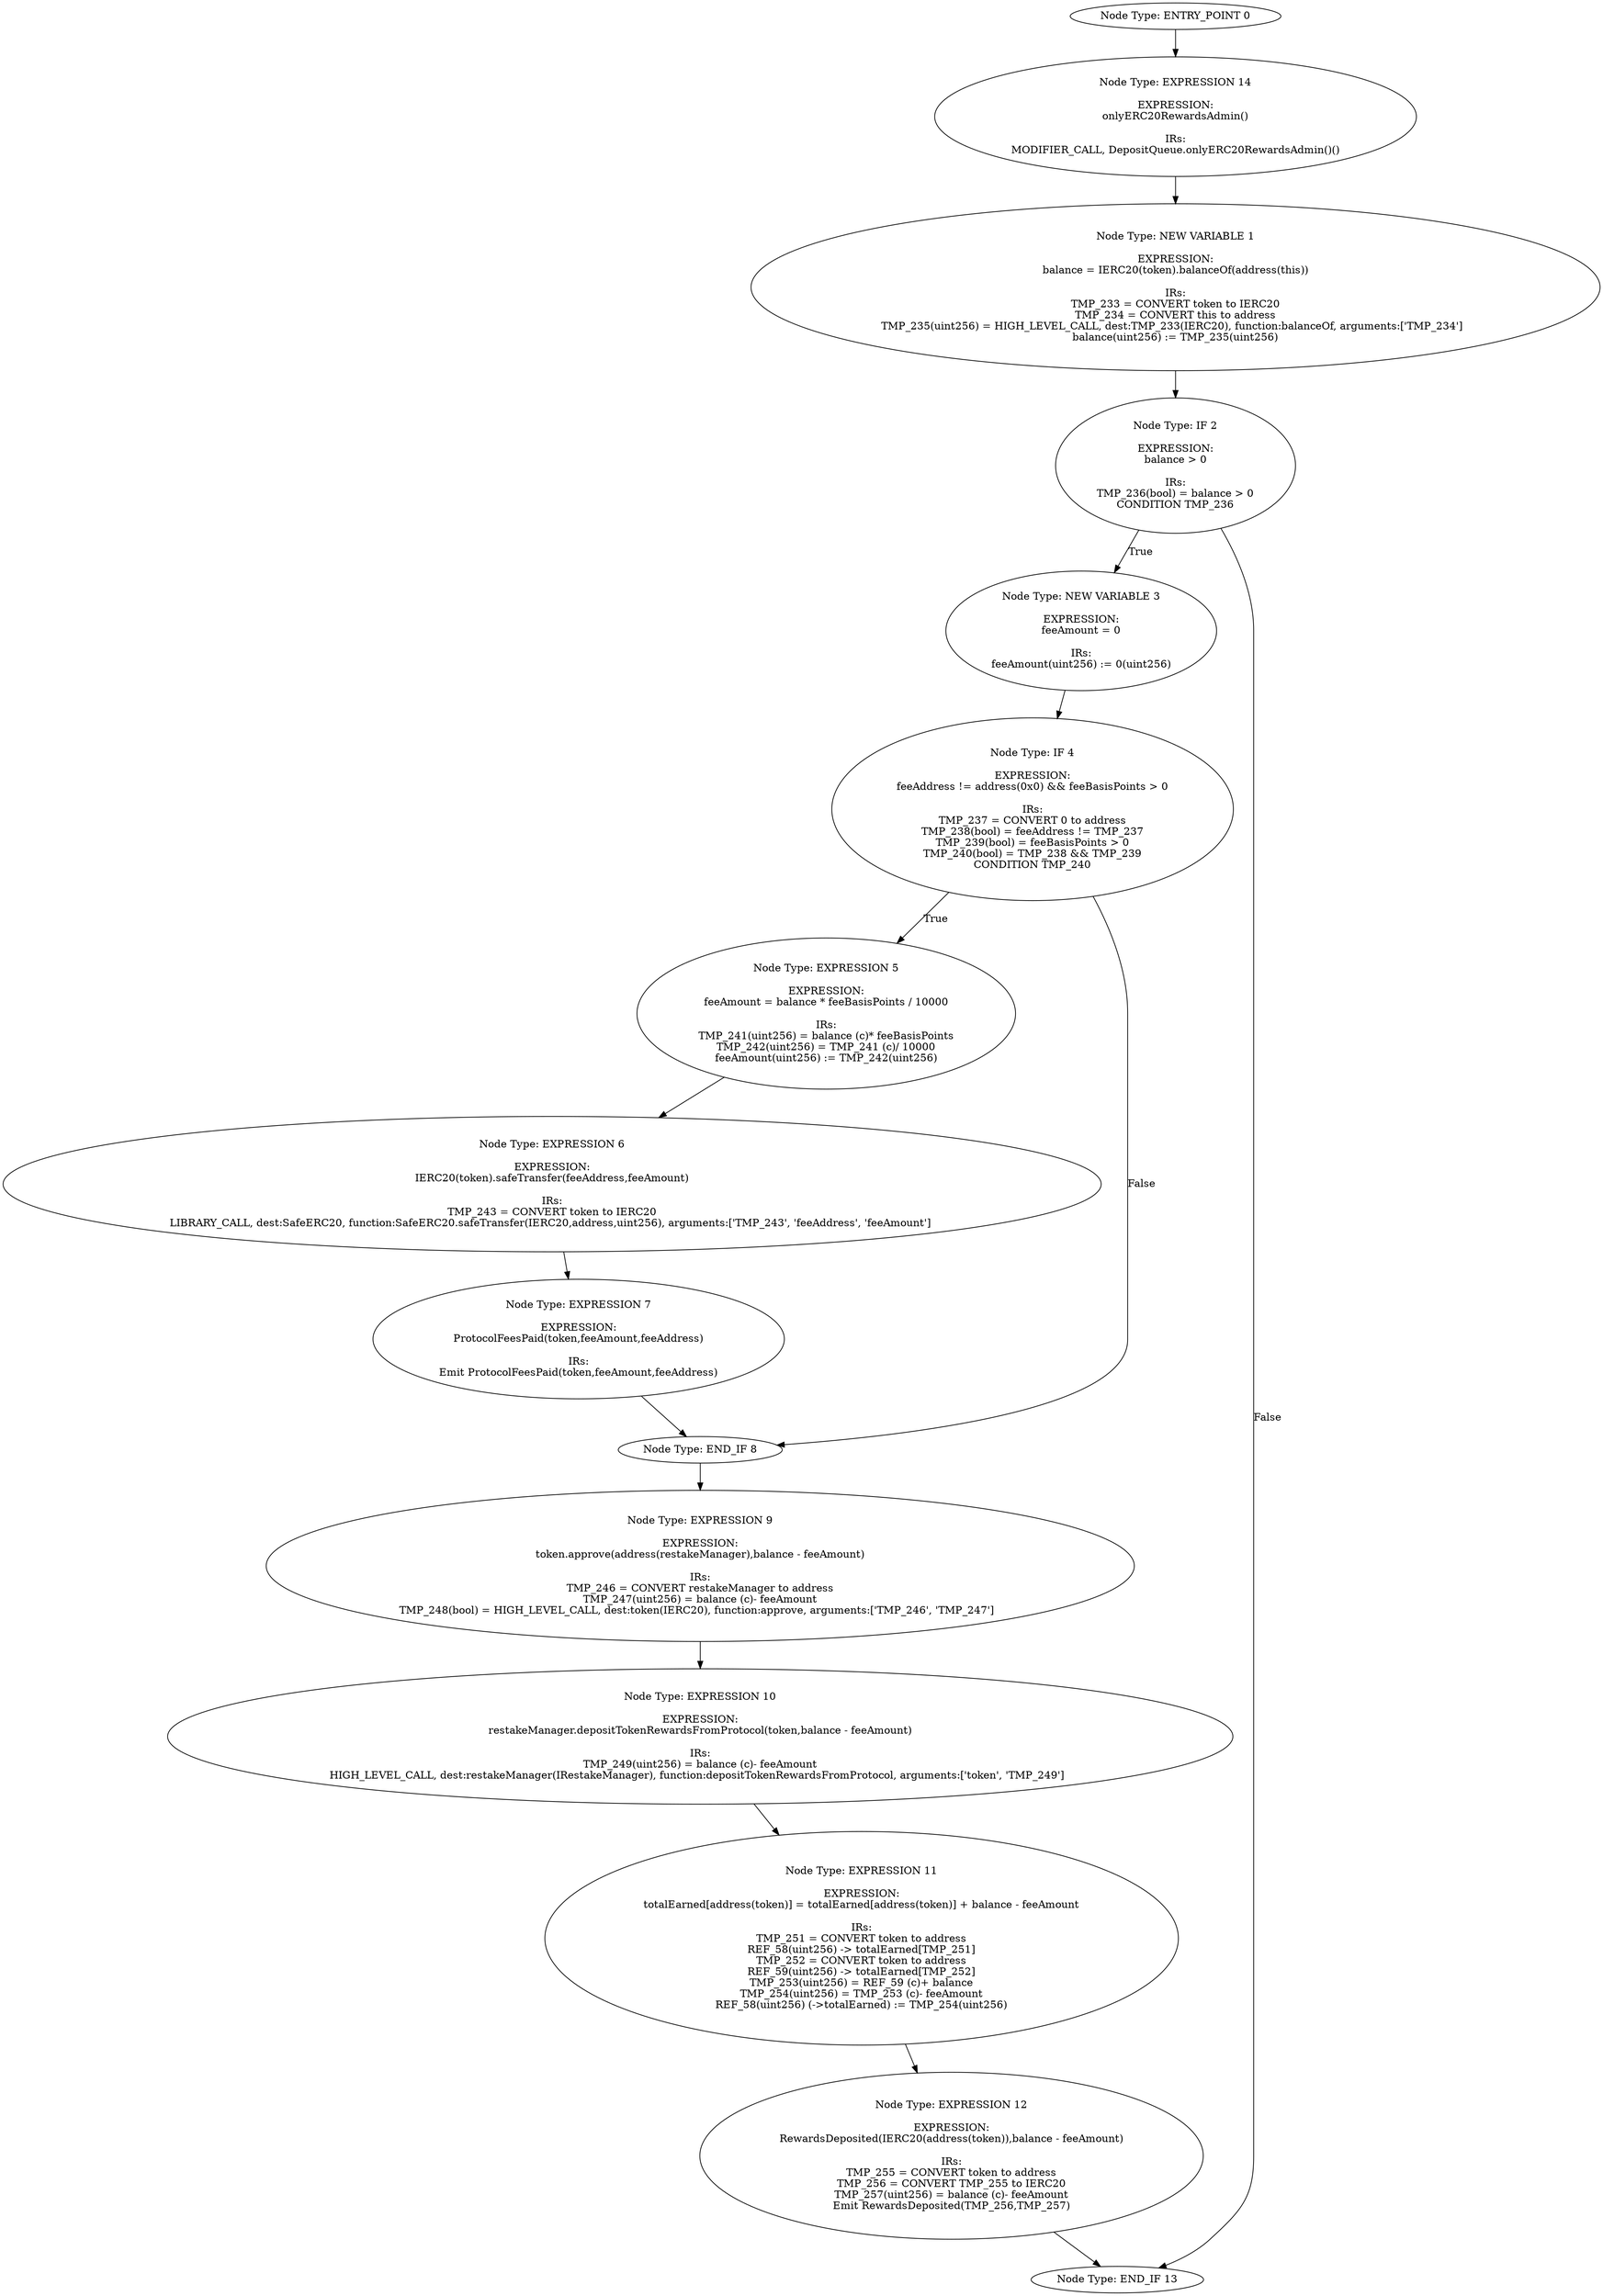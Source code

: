 digraph{
0[label="Node Type: ENTRY_POINT 0
"];
0->14;
1[label="Node Type: NEW VARIABLE 1

EXPRESSION:
balance = IERC20(token).balanceOf(address(this))

IRs:
TMP_233 = CONVERT token to IERC20
TMP_234 = CONVERT this to address
TMP_235(uint256) = HIGH_LEVEL_CALL, dest:TMP_233(IERC20), function:balanceOf, arguments:['TMP_234']  
balance(uint256) := TMP_235(uint256)"];
1->2;
2[label="Node Type: IF 2

EXPRESSION:
balance > 0

IRs:
TMP_236(bool) = balance > 0
CONDITION TMP_236"];
2->3[label="True"];
2->13[label="False"];
3[label="Node Type: NEW VARIABLE 3

EXPRESSION:
feeAmount = 0

IRs:
feeAmount(uint256) := 0(uint256)"];
3->4;
4[label="Node Type: IF 4

EXPRESSION:
feeAddress != address(0x0) && feeBasisPoints > 0

IRs:
TMP_237 = CONVERT 0 to address
TMP_238(bool) = feeAddress != TMP_237
TMP_239(bool) = feeBasisPoints > 0
TMP_240(bool) = TMP_238 && TMP_239
CONDITION TMP_240"];
4->5[label="True"];
4->8[label="False"];
5[label="Node Type: EXPRESSION 5

EXPRESSION:
feeAmount = balance * feeBasisPoints / 10000

IRs:
TMP_241(uint256) = balance (c)* feeBasisPoints
TMP_242(uint256) = TMP_241 (c)/ 10000
feeAmount(uint256) := TMP_242(uint256)"];
5->6;
6[label="Node Type: EXPRESSION 6

EXPRESSION:
IERC20(token).safeTransfer(feeAddress,feeAmount)

IRs:
TMP_243 = CONVERT token to IERC20
LIBRARY_CALL, dest:SafeERC20, function:SafeERC20.safeTransfer(IERC20,address,uint256), arguments:['TMP_243', 'feeAddress', 'feeAmount'] "];
6->7;
7[label="Node Type: EXPRESSION 7

EXPRESSION:
ProtocolFeesPaid(token,feeAmount,feeAddress)

IRs:
Emit ProtocolFeesPaid(token,feeAmount,feeAddress)"];
7->8;
8[label="Node Type: END_IF 8
"];
8->9;
9[label="Node Type: EXPRESSION 9

EXPRESSION:
token.approve(address(restakeManager),balance - feeAmount)

IRs:
TMP_246 = CONVERT restakeManager to address
TMP_247(uint256) = balance (c)- feeAmount
TMP_248(bool) = HIGH_LEVEL_CALL, dest:token(IERC20), function:approve, arguments:['TMP_246', 'TMP_247']  "];
9->10;
10[label="Node Type: EXPRESSION 10

EXPRESSION:
restakeManager.depositTokenRewardsFromProtocol(token,balance - feeAmount)

IRs:
TMP_249(uint256) = balance (c)- feeAmount
HIGH_LEVEL_CALL, dest:restakeManager(IRestakeManager), function:depositTokenRewardsFromProtocol, arguments:['token', 'TMP_249']  "];
10->11;
11[label="Node Type: EXPRESSION 11

EXPRESSION:
totalEarned[address(token)] = totalEarned[address(token)] + balance - feeAmount

IRs:
TMP_251 = CONVERT token to address
REF_58(uint256) -> totalEarned[TMP_251]
TMP_252 = CONVERT token to address
REF_59(uint256) -> totalEarned[TMP_252]
TMP_253(uint256) = REF_59 (c)+ balance
TMP_254(uint256) = TMP_253 (c)- feeAmount
REF_58(uint256) (->totalEarned) := TMP_254(uint256)"];
11->12;
12[label="Node Type: EXPRESSION 12

EXPRESSION:
RewardsDeposited(IERC20(address(token)),balance - feeAmount)

IRs:
TMP_255 = CONVERT token to address
TMP_256 = CONVERT TMP_255 to IERC20
TMP_257(uint256) = balance (c)- feeAmount
Emit RewardsDeposited(TMP_256,TMP_257)"];
12->13;
13[label="Node Type: END_IF 13
"];
14[label="Node Type: EXPRESSION 14

EXPRESSION:
onlyERC20RewardsAdmin()

IRs:
MODIFIER_CALL, DepositQueue.onlyERC20RewardsAdmin()()"];
14->1;
}
